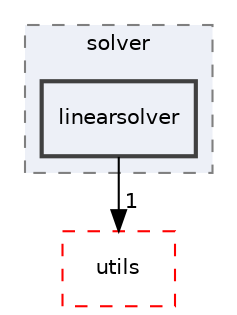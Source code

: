 digraph "linearsolver"
{
 // LATEX_PDF_SIZE
  edge [fontname="Helvetica",fontsize="10",labelfontname="Helvetica",labelfontsize="10"];
  node [fontname="Helvetica",fontsize="10",shape=record];
  compound=true
  subgraph clusterdir_26588bed129c997bc132e8888f2113fa {
    graph [ bgcolor="#edf0f7", pencolor="grey50", style="filled,dashed,", label="solver", fontname="Helvetica", fontsize="10", URL="dir_26588bed129c997bc132e8888f2113fa.html"]
  dir_bcdbbdf4d2b6b627956abd47159b4d71 [shape=box, label="linearsolver", style="filled,bold,", fillcolor="#edf0f7", color="grey25", URL="dir_bcdbbdf4d2b6b627956abd47159b4d71.html"];
  }
  dir_36505a9bfb81f81ed7a4e794d4cf597e [shape=box, label="utils", style="dashed,", fillcolor="#edf0f7", color="red", URL="dir_36505a9bfb81f81ed7a4e794d4cf597e.html"];
  dir_bcdbbdf4d2b6b627956abd47159b4d71->dir_36505a9bfb81f81ed7a4e794d4cf597e [headlabel="1", labeldistance=1.5 headhref="dir_000017_000027.html"];
}
